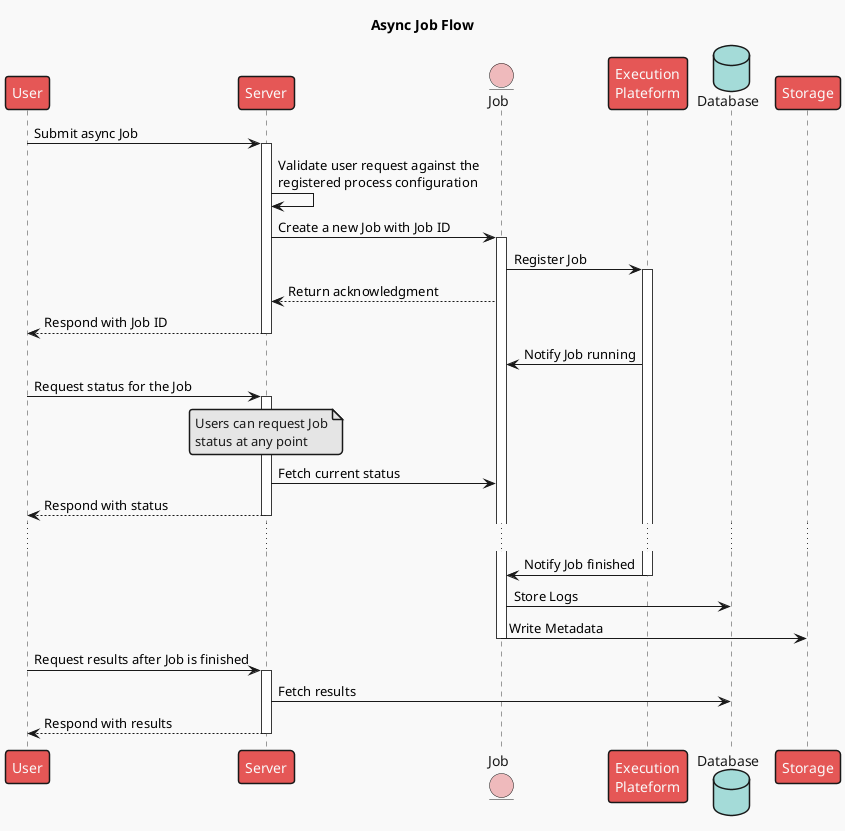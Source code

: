 @startuml async-Job
!theme mars

title Async Job Flow

participant User
participant Server
entity Job
participant "Execution\nPlateform"
database Database
participant Storage

User -> Server: Submit async Job
activate Server

Server -> Server: Validate user request against the\nregistered process configuration

Server -> Job: Create a new Job with Job ID
activate Job
Job -> "Execution\nPlateform": Register Job
activate "Execution\nPlateform"

Job --> Server: Return acknowledgment
Server --> User: Respond with Job ID
deactivate Server

"Execution\nPlateform" -> Job: Notify Job running

User -> Server: Request status for the Job
Note over Server: Users can request Job\nstatus at any point
activate Server
Server -> Job: Fetch current status
Server --> User: Respond with status
deactivate Server

...
"Execution\nPlateform" -> Job: Notify Job finished
deactivate "Execution\nPlateform"
Job -> Database: Store Logs
Job -> Storage: Write Metadata
deactivate Job

User -> Server: Request results after Job is finished
activate Server
Server -> Database: Fetch results
Server --> User: Respond with results
deactivate Server

@enduml